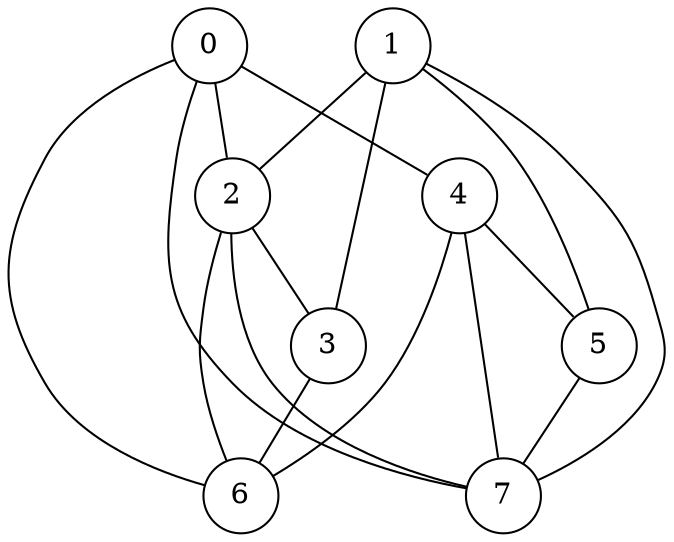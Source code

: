 graph assignment {
  node [shape=circle];
  0 [pos="-0.2,-1!"];
  1 [pos="-0.5,1.3!"];
  2 [pos="1,0!"];
  3 [pos="1,1!"];
  4 [pos="-2,-2!"];
  5 [pos="-2,0.5!"];
  6 [pos="3.2,-2!"];
  7 [pos="-0.6,0.1!"];

  0 -- 2;
  0 -- 7;
  0 -- 4;
  0 -- 6;
  1 -- 3;
  1 -- 2;
  1 -- 7;
  1 -- 5;
  2 -- 3;
  2 -- 7;
  2 -- 6;
  3 -- 6;
  4 -- 5;
  4 -- 7;
  4 -- 6;
  5 -- 7;

}

